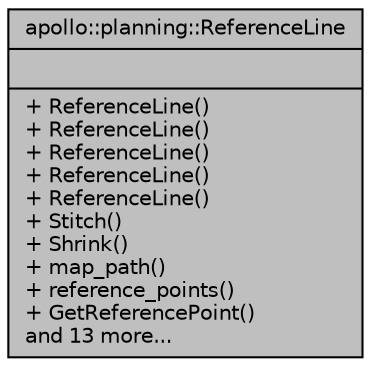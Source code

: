 digraph "apollo::planning::ReferenceLine"
{
  edge [fontname="Helvetica",fontsize="10",labelfontname="Helvetica",labelfontsize="10"];
  node [fontname="Helvetica",fontsize="10",shape=record];
  Node1 [label="{apollo::planning::ReferenceLine\n||+ ReferenceLine()\l+ ReferenceLine()\l+ ReferenceLine()\l+ ReferenceLine()\l+ ReferenceLine()\l+ Stitch()\l+ Shrink()\l+ map_path()\l+ reference_points()\l+ GetReferencePoint()\land 13 more...\l}",height=0.2,width=0.4,color="black", fillcolor="grey75", style="filled" fontcolor="black"];
}
